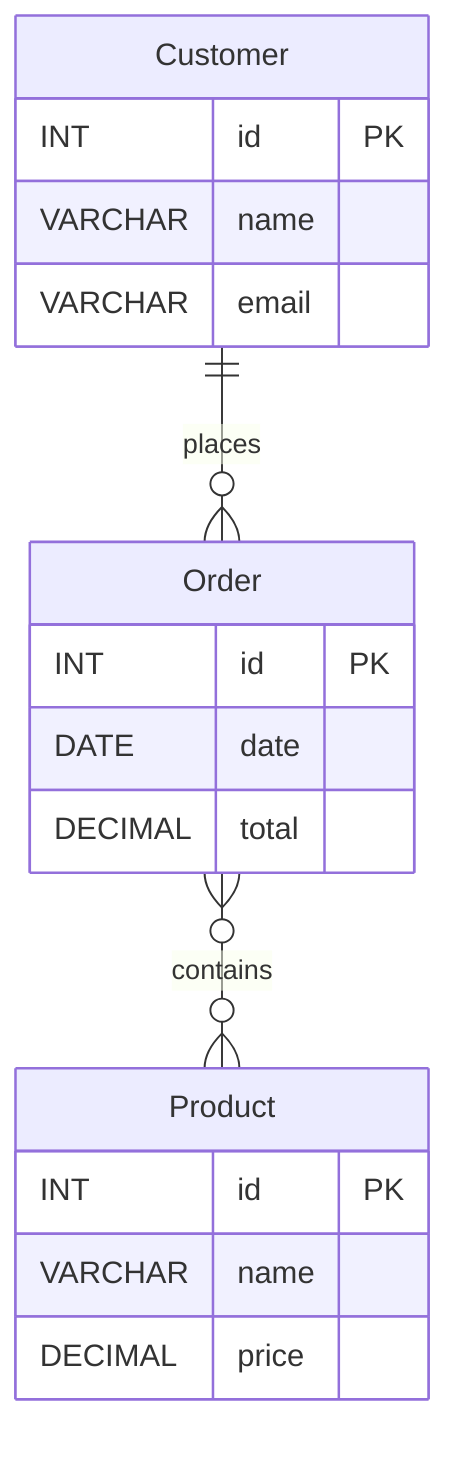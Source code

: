erDiagram
    Customer {
        INT id PK
        VARCHAR name
        VARCHAR email
    }
    Order {
        INT id PK
        DATE date
        DECIMAL total
    }
    Product {
        INT id PK
        VARCHAR name
        DECIMAL price
    }

    Customer ||--o{ Order : "places"
    Order }o--o{ Product : "contains"